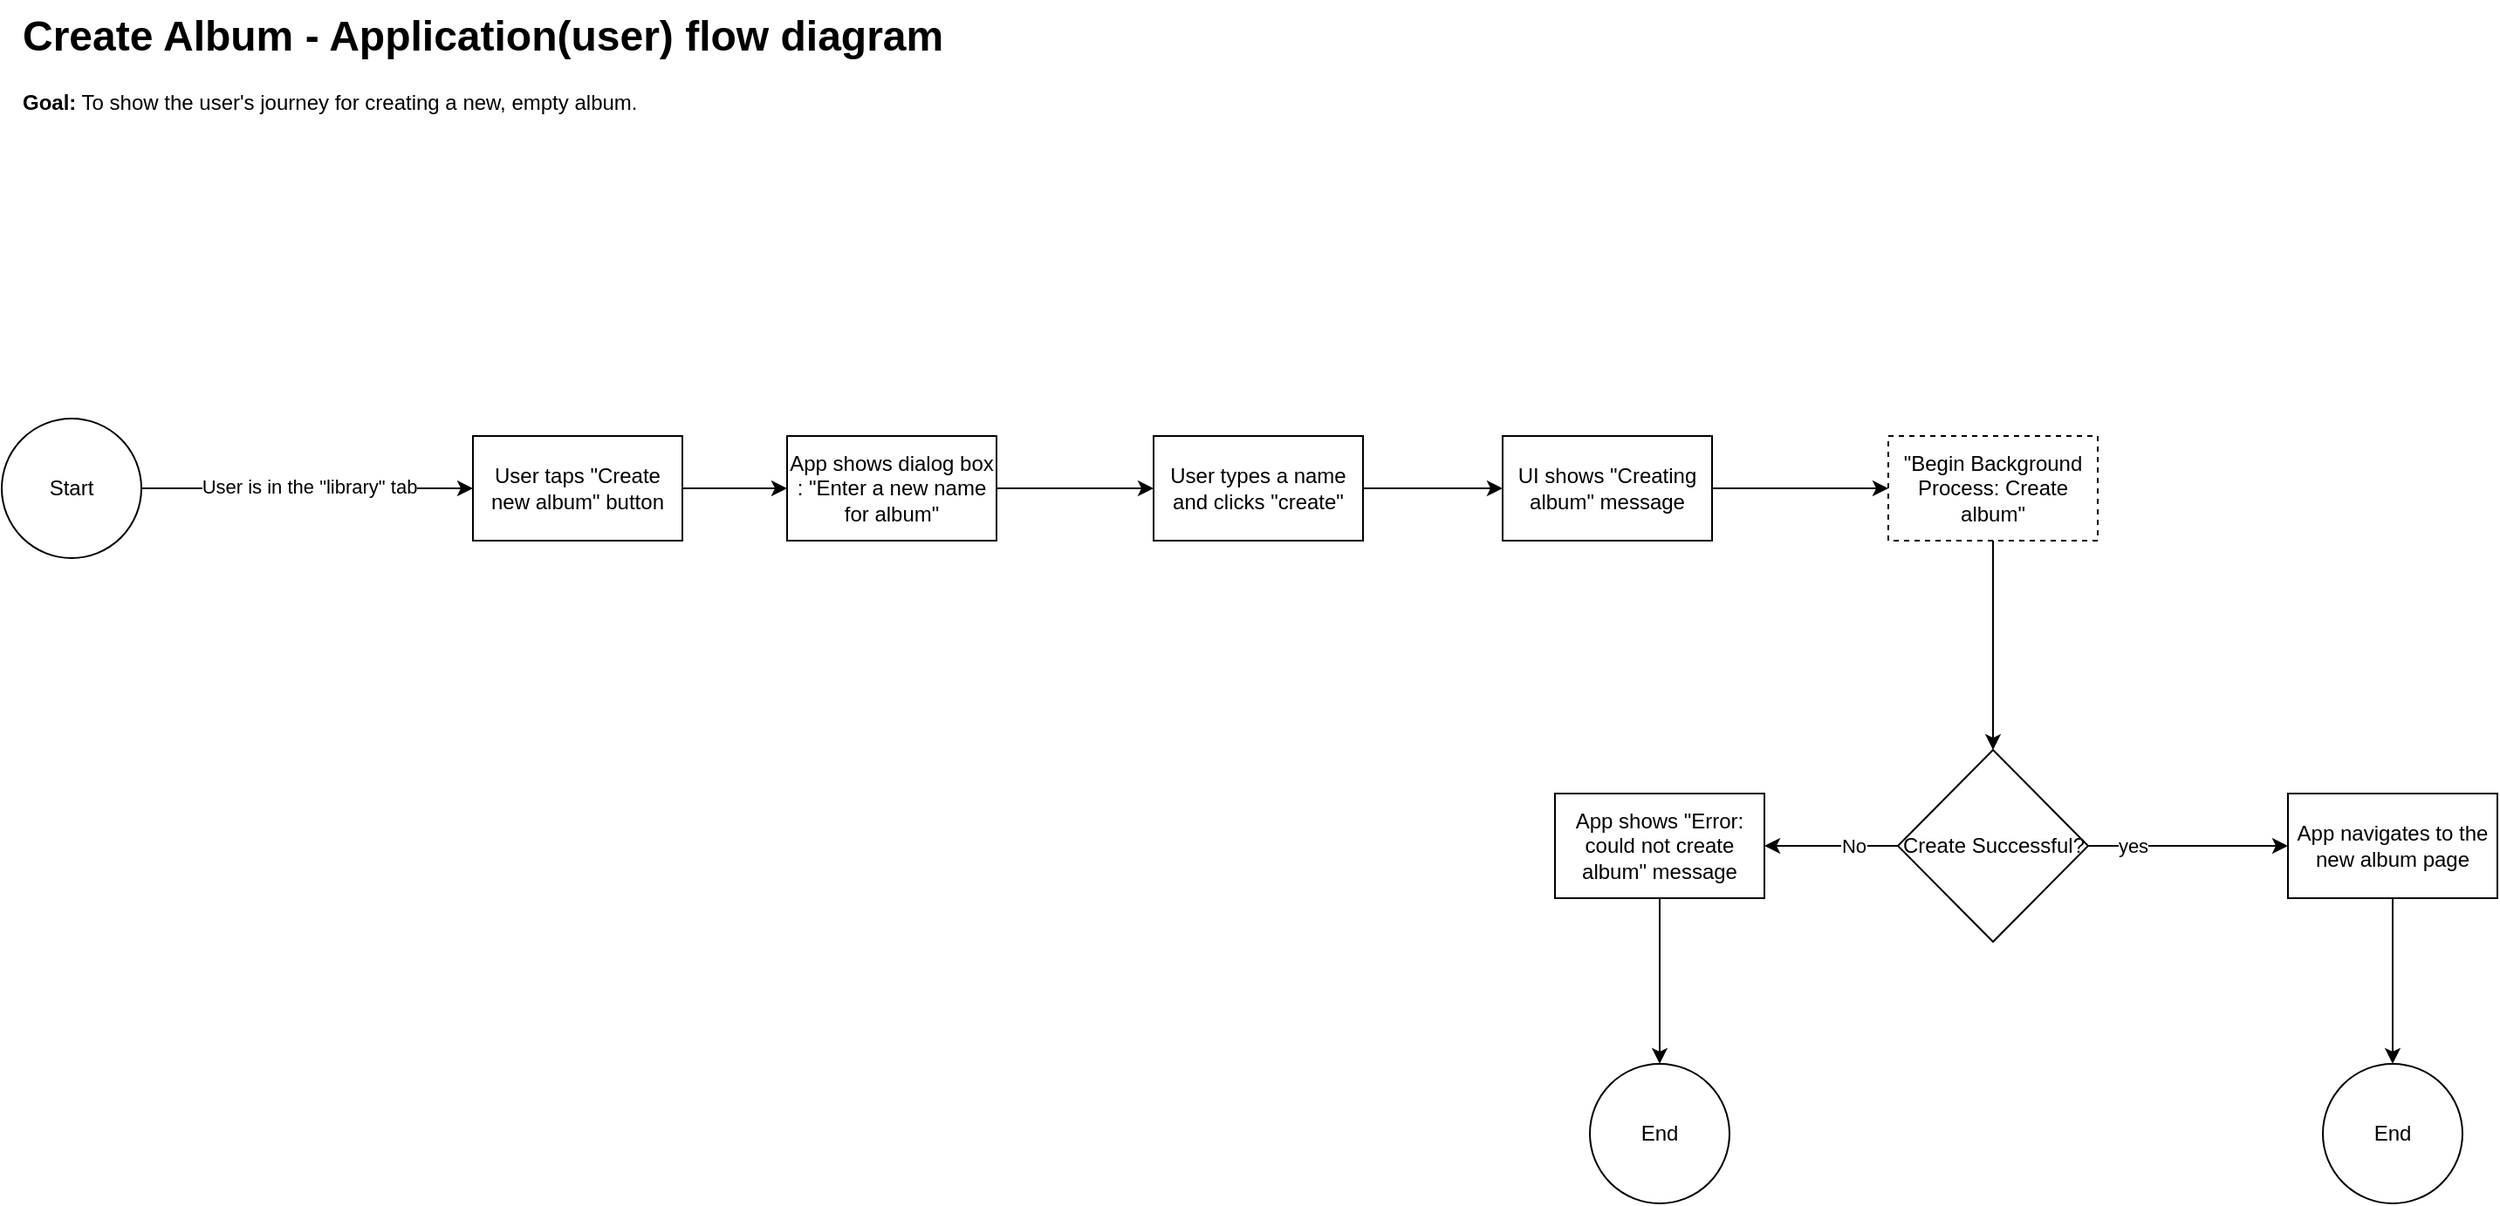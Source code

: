 <mxfile version="28.2.8" pages="3">
  <diagram name="Create Album-Application side architecture" id="60l9iZ-kUDvfuiVGKpOu">
    <mxGraphModel dx="2316" dy="1324" grid="1" gridSize="10" guides="1" tooltips="1" connect="1" arrows="1" fold="1" page="1" pageScale="1" pageWidth="827" pageHeight="1169" math="0" shadow="0">
      <root>
        <mxCell id="0" />
        <mxCell id="1" parent="0" />
        <mxCell id="LjWlef630WSnu6AdjYaG-1" value="&lt;h1 style=&quot;margin-top: 0px;&quot;&gt;Create Album - Application(user) flow diagram&lt;/h1&gt;&lt;p data-pm-slice=&quot;1 1 []&quot;&gt;&lt;strong&gt;Goal:&lt;/strong&gt; To show the user&#39;s journey for creating a new, empty album.&lt;/p&gt;" style="text;html=1;whiteSpace=wrap;overflow=hidden;rounded=0;" vertex="1" parent="1">
          <mxGeometry x="50" y="40" width="730" height="120" as="geometry" />
        </mxCell>
        <mxCell id="LjWlef630WSnu6AdjYaG-6" style="edgeStyle=orthogonalEdgeStyle;rounded=0;orthogonalLoop=1;jettySize=auto;html=1;" edge="1" parent="1" source="LjWlef630WSnu6AdjYaG-2" target="LjWlef630WSnu6AdjYaG-3">
          <mxGeometry relative="1" as="geometry" />
        </mxCell>
        <mxCell id="LjWlef630WSnu6AdjYaG-7" value="User is in the &quot;library&quot; tab" style="edgeLabel;html=1;align=center;verticalAlign=middle;resizable=0;points=[];" vertex="1" connectable="0" parent="LjWlef630WSnu6AdjYaG-6">
          <mxGeometry x="0.013" y="1" relative="1" as="geometry">
            <mxPoint as="offset" />
          </mxGeometry>
        </mxCell>
        <mxCell id="LjWlef630WSnu6AdjYaG-2" value="Start" style="ellipse;whiteSpace=wrap;html=1;aspect=fixed;" vertex="1" parent="1">
          <mxGeometry x="40" y="280" width="80" height="80" as="geometry" />
        </mxCell>
        <mxCell id="LjWlef630WSnu6AdjYaG-8" style="edgeStyle=orthogonalEdgeStyle;rounded=0;orthogonalLoop=1;jettySize=auto;html=1;entryX=0;entryY=0.5;entryDx=0;entryDy=0;" edge="1" parent="1" source="LjWlef630WSnu6AdjYaG-3" target="LjWlef630WSnu6AdjYaG-4">
          <mxGeometry relative="1" as="geometry" />
        </mxCell>
        <mxCell id="LjWlef630WSnu6AdjYaG-3" value="User taps &quot;Create new album&quot; button" style="rounded=0;whiteSpace=wrap;html=1;" vertex="1" parent="1">
          <mxGeometry x="310" y="290" width="120" height="60" as="geometry" />
        </mxCell>
        <mxCell id="LjWlef630WSnu6AdjYaG-9" style="edgeStyle=orthogonalEdgeStyle;rounded=0;orthogonalLoop=1;jettySize=auto;html=1;entryX=0;entryY=0.5;entryDx=0;entryDy=0;" edge="1" parent="1" source="LjWlef630WSnu6AdjYaG-4" target="LjWlef630WSnu6AdjYaG-5">
          <mxGeometry relative="1" as="geometry" />
        </mxCell>
        <mxCell id="LjWlef630WSnu6AdjYaG-4" value="App shows dialog box : &quot;Enter a new name for album&quot;" style="rounded=0;whiteSpace=wrap;html=1;" vertex="1" parent="1">
          <mxGeometry x="490" y="290" width="120" height="60" as="geometry" />
        </mxCell>
        <mxCell id="LjWlef630WSnu6AdjYaG-13" style="edgeStyle=orthogonalEdgeStyle;rounded=0;orthogonalLoop=1;jettySize=auto;html=1;entryX=0;entryY=0.5;entryDx=0;entryDy=0;" edge="1" parent="1" source="LjWlef630WSnu6AdjYaG-5" target="LjWlef630WSnu6AdjYaG-12">
          <mxGeometry relative="1" as="geometry" />
        </mxCell>
        <mxCell id="LjWlef630WSnu6AdjYaG-5" value="User types a name and clicks &quot;create&quot;" style="rounded=0;whiteSpace=wrap;html=1;" vertex="1" parent="1">
          <mxGeometry x="700" y="290" width="120" height="60" as="geometry" />
        </mxCell>
        <mxCell id="LjWlef630WSnu6AdjYaG-15" style="edgeStyle=orthogonalEdgeStyle;rounded=0;orthogonalLoop=1;jettySize=auto;html=1;" edge="1" parent="1" source="LjWlef630WSnu6AdjYaG-10">
          <mxGeometry relative="1" as="geometry">
            <mxPoint x="1181" y="470" as="targetPoint" />
          </mxGeometry>
        </mxCell>
        <mxCell id="LjWlef630WSnu6AdjYaG-10" value="&quot;Begin Background Process: Create album&quot;" style="rounded=0;whiteSpace=wrap;html=1;dashed=1;" vertex="1" parent="1">
          <mxGeometry x="1121" y="290" width="120" height="60" as="geometry" />
        </mxCell>
        <mxCell id="LjWlef630WSnu6AdjYaG-14" style="edgeStyle=orthogonalEdgeStyle;rounded=0;orthogonalLoop=1;jettySize=auto;html=1;entryX=0;entryY=0.5;entryDx=0;entryDy=0;" edge="1" parent="1" source="LjWlef630WSnu6AdjYaG-12" target="LjWlef630WSnu6AdjYaG-10">
          <mxGeometry relative="1" as="geometry" />
        </mxCell>
        <mxCell id="LjWlef630WSnu6AdjYaG-12" value="UI shows &quot;Creating album&quot; message" style="rounded=0;whiteSpace=wrap;html=1;" vertex="1" parent="1">
          <mxGeometry x="900" y="290" width="120" height="60" as="geometry" />
        </mxCell>
        <mxCell id="LjWlef630WSnu6AdjYaG-24" style="edgeStyle=orthogonalEdgeStyle;rounded=0;orthogonalLoop=1;jettySize=auto;html=1;entryX=0;entryY=0.5;entryDx=0;entryDy=0;" edge="1" parent="1" source="LjWlef630WSnu6AdjYaG-16" target="LjWlef630WSnu6AdjYaG-17">
          <mxGeometry relative="1" as="geometry" />
        </mxCell>
        <mxCell id="LjWlef630WSnu6AdjYaG-26" value="yes" style="edgeLabel;html=1;align=center;verticalAlign=middle;resizable=0;points=[];" vertex="1" connectable="0" parent="LjWlef630WSnu6AdjYaG-24">
          <mxGeometry x="-0.768" relative="1" as="geometry">
            <mxPoint x="12" as="offset" />
          </mxGeometry>
        </mxCell>
        <mxCell id="LjWlef630WSnu6AdjYaG-25" style="edgeStyle=orthogonalEdgeStyle;rounded=0;orthogonalLoop=1;jettySize=auto;html=1;" edge="1" parent="1" source="LjWlef630WSnu6AdjYaG-16" target="LjWlef630WSnu6AdjYaG-18">
          <mxGeometry relative="1" as="geometry" />
        </mxCell>
        <mxCell id="LjWlef630WSnu6AdjYaG-27" value="No" style="edgeLabel;html=1;align=center;verticalAlign=middle;resizable=0;points=[];" vertex="1" connectable="0" parent="LjWlef630WSnu6AdjYaG-25">
          <mxGeometry x="-0.668" y="-1" relative="1" as="geometry">
            <mxPoint x="-13" y="1" as="offset" />
          </mxGeometry>
        </mxCell>
        <mxCell id="LjWlef630WSnu6AdjYaG-16" value="Create Successful?" style="rhombus;whiteSpace=wrap;html=1;" vertex="1" parent="1">
          <mxGeometry x="1126.5" y="470" width="109" height="110" as="geometry" />
        </mxCell>
        <mxCell id="LjWlef630WSnu6AdjYaG-19" style="edgeStyle=orthogonalEdgeStyle;rounded=0;orthogonalLoop=1;jettySize=auto;html=1;" edge="1" parent="1" source="LjWlef630WSnu6AdjYaG-17">
          <mxGeometry relative="1" as="geometry">
            <mxPoint x="1410" y="650" as="targetPoint" />
          </mxGeometry>
        </mxCell>
        <mxCell id="LjWlef630WSnu6AdjYaG-17" value="App navigates to the new album page" style="rounded=0;whiteSpace=wrap;html=1;" vertex="1" parent="1">
          <mxGeometry x="1350" y="495" width="120" height="60" as="geometry" />
        </mxCell>
        <mxCell id="LjWlef630WSnu6AdjYaG-22" style="edgeStyle=orthogonalEdgeStyle;rounded=0;orthogonalLoop=1;jettySize=auto;html=1;entryX=0.5;entryY=0;entryDx=0;entryDy=0;" edge="1" parent="1" source="LjWlef630WSnu6AdjYaG-18" target="LjWlef630WSnu6AdjYaG-21">
          <mxGeometry relative="1" as="geometry" />
        </mxCell>
        <mxCell id="LjWlef630WSnu6AdjYaG-18" value="App shows &quot;Error: could not create album&quot; message" style="rounded=0;whiteSpace=wrap;html=1;" vertex="1" parent="1">
          <mxGeometry x="930" y="495" width="120" height="60" as="geometry" />
        </mxCell>
        <mxCell id="LjWlef630WSnu6AdjYaG-21" value="End" style="ellipse;whiteSpace=wrap;html=1;aspect=fixed;" vertex="1" parent="1">
          <mxGeometry x="950" y="650" width="80" height="80" as="geometry" />
        </mxCell>
        <mxCell id="LjWlef630WSnu6AdjYaG-23" value="End" style="ellipse;whiteSpace=wrap;html=1;aspect=fixed;" vertex="1" parent="1">
          <mxGeometry x="1370" y="650" width="80" height="80" as="geometry" />
        </mxCell>
      </root>
    </mxGraphModel>
  </diagram>
  <diagram id="UBKbtC8jd2tcSKOhnd_v" name="Create Album-Server side architecture">
    <mxGraphModel dx="2911" dy="1192" grid="1" gridSize="10" guides="1" tooltips="1" connect="1" arrows="1" fold="1" page="1" pageScale="1" pageWidth="827" pageHeight="1169" math="0" shadow="0">
      <root>
        <mxCell id="0" />
        <mxCell id="1" parent="0" />
        <mxCell id="_xOznQ4hUqmQFRbU0PXs-8" style="edgeStyle=orthogonalEdgeStyle;rounded=0;orthogonalLoop=1;jettySize=auto;html=1;" edge="1" parent="1" source="_xOznQ4hUqmQFRbU0PXs-1" target="_xOznQ4hUqmQFRbU0PXs-7">
          <mxGeometry relative="1" as="geometry" />
        </mxCell>
        <mxCell id="_xOznQ4hUqmQFRbU0PXs-13" value="&lt;p data-pm-slice=&quot;1 1 [&amp;quot;ordered_list&amp;quot;,{&amp;quot;order&amp;quot;:1},&amp;quot;list_item&amp;quot;,{},&amp;quot;bullet_list&amp;quot;,{},&amp;quot;list_item&amp;quot;,{}]&quot;&gt;&lt;code&gt;(1. POST /albums [JWT, { &quot;album_name&quot;: &quot;Vacation&quot; }])&lt;/code&gt;&lt;/p&gt;" style="edgeLabel;html=1;align=center;verticalAlign=middle;resizable=0;points=[];" vertex="1" connectable="0" parent="_xOznQ4hUqmQFRbU0PXs-8">
          <mxGeometry x="-0.214" y="1" relative="1" as="geometry">
            <mxPoint x="35" y="1" as="offset" />
          </mxGeometry>
        </mxCell>
        <mxCell id="_xOznQ4hUqmQFRbU0PXs-1" value="Mobile App(External Factor)" style="rounded=0;whiteSpace=wrap;html=1;" vertex="1" parent="1">
          <mxGeometry x="-110" y="370" width="120" height="60" as="geometry" />
        </mxCell>
        <mxCell id="_xOznQ4hUqmQFRbU0PXs-2" value="&lt;h1 style=&quot;margin-top: 0px;&quot;&gt;Create Album : Server side architecture&lt;/h1&gt;&lt;p data-pm-slice=&quot;1 1 []&quot;&gt;&lt;strong&gt;Goal:&lt;/strong&gt; To detail the server-only, bidirectional flow for securely creating a new, empty album.&lt;/p&gt;" style="text;html=1;whiteSpace=wrap;overflow=hidden;rounded=0;" vertex="1" parent="1">
          <mxGeometry x="40" y="40" width="740" height="90" as="geometry" />
        </mxCell>
        <mxCell id="_xOznQ4hUqmQFRbU0PXs-3" value="Server side architecture-Create album" style="swimlane;childLayout=stackLayout;resizeParent=1;resizeParentMax=0;startSize=20;html=1;" vertex="1" parent="1">
          <mxGeometry x="300.0" y="200" width="1210" height="470" as="geometry" />
        </mxCell>
        <mxCell id="_xOznQ4hUqmQFRbU0PXs-4" value="Amazon API gateway" style="swimlane;startSize=20;html=1;" vertex="1" parent="_xOznQ4hUqmQFRbU0PXs-3">
          <mxGeometry y="20" width="430" height="450" as="geometry" />
        </mxCell>
        <mxCell id="_xOznQ4hUqmQFRbU0PXs-11" style="edgeStyle=orthogonalEdgeStyle;rounded=0;orthogonalLoop=1;jettySize=auto;html=1;" edge="1" parent="_xOznQ4hUqmQFRbU0PXs-4" source="_xOznQ4hUqmQFRbU0PXs-7" target="_xOznQ4hUqmQFRbU0PXs-10">
          <mxGeometry relative="1" as="geometry" />
        </mxCell>
        <mxCell id="_xOznQ4hUqmQFRbU0PXs-7" value="Amazon API Gateway" style="sketch=0;outlineConnect=0;fontColor=#232F3E;gradientColor=none;strokeColor=#ffffff;fillColor=#232F3E;dashed=0;verticalLabelPosition=middle;verticalAlign=bottom;align=center;html=1;whiteSpace=wrap;fontSize=10;fontStyle=1;spacing=3;shape=mxgraph.aws4.productIcon;prIcon=mxgraph.aws4.api_gateway;" vertex="1" parent="_xOznQ4hUqmQFRbU0PXs-4">
          <mxGeometry x="80.0" y="125" width="80" height="110" as="geometry" />
        </mxCell>
        <mxCell id="_xOznQ4hUqmQFRbU0PXs-10" value="Is JWT valid?" style="rhombus;whiteSpace=wrap;html=1;" vertex="1" parent="_xOznQ4hUqmQFRbU0PXs-4">
          <mxGeometry x="260.0" y="140" width="80" height="80" as="geometry" />
        </mxCell>
        <mxCell id="_xOznQ4hUqmQFRbU0PXs-5" value="Lambda" style="swimlane;startSize=20;html=1;" vertex="1" parent="_xOznQ4hUqmQFRbU0PXs-3">
          <mxGeometry x="430" y="20" width="380" height="450" as="geometry" />
        </mxCell>
        <mxCell id="_xOznQ4hUqmQFRbU0PXs-17" value="" style="outlineConnect=0;dashed=0;verticalLabelPosition=bottom;verticalAlign=top;align=center;html=1;shape=mxgraph.aws3.lambda_function;fillColor=#F58534;gradientColor=none;" vertex="1" parent="_xOznQ4hUqmQFRbU0PXs-5">
          <mxGeometry x="170.0" y="140" width="69" height="72" as="geometry" />
        </mxCell>
        <mxCell id="_xOznQ4hUqmQFRbU0PXs-18" value="createAlbumLambda" style="text;html=1;whiteSpace=wrap;strokeColor=none;fillColor=none;align=center;verticalAlign=middle;rounded=0;" vertex="1" parent="_xOznQ4hUqmQFRbU0PXs-5">
          <mxGeometry x="110" y="260" width="133" height="30" as="geometry" />
        </mxCell>
        <mxCell id="_xOznQ4hUqmQFRbU0PXs-6" value="Amazon RDS postgreSQL" style="swimlane;startSize=20;html=1;" vertex="1" parent="_xOznQ4hUqmQFRbU0PXs-3">
          <mxGeometry x="810" y="20" width="400" height="450" as="geometry" />
        </mxCell>
        <mxCell id="_xOznQ4hUqmQFRbU0PXs-21" value="Amazon RDS" style="sketch=0;outlineConnect=0;fontColor=#232F3E;gradientColor=none;strokeColor=#ffffff;fillColor=#232F3E;dashed=0;verticalLabelPosition=middle;verticalAlign=bottom;align=center;html=1;whiteSpace=wrap;fontSize=10;fontStyle=1;spacing=3;shape=mxgraph.aws4.productIcon;prIcon=mxgraph.aws4.rds;" vertex="1" parent="_xOznQ4hUqmQFRbU0PXs-6">
          <mxGeometry x="240.0" y="126" width="80" height="100" as="geometry" />
        </mxCell>
        <mxCell id="_xOznQ4hUqmQFRbU0PXs-19" style="edgeStyle=orthogonalEdgeStyle;rounded=0;orthogonalLoop=1;jettySize=auto;html=1;" edge="1" parent="_xOznQ4hUqmQFRbU0PXs-3" source="_xOznQ4hUqmQFRbU0PXs-10" target="_xOznQ4hUqmQFRbU0PXs-17">
          <mxGeometry relative="1" as="geometry" />
        </mxCell>
        <mxCell id="_xOznQ4hUqmQFRbU0PXs-20" value="&lt;p data-pm-slice=&quot;1 1 [&amp;quot;ordered_list&amp;quot;,{&amp;quot;order&amp;quot;:1},&amp;quot;list_item&amp;quot;,{},&amp;quot;bullet_list&amp;quot;,{},&amp;quot;list_item&amp;quot;,{}]&quot;&gt;&lt;code&gt;(2. Validates JWT, triggers Lambda)&lt;/code&gt;&lt;/p&gt;" style="edgeLabel;html=1;align=center;verticalAlign=middle;resizable=0;points=[];" vertex="1" connectable="0" parent="_xOznQ4hUqmQFRbU0PXs-19">
          <mxGeometry x="-0.324" y="1" relative="1" as="geometry">
            <mxPoint x="40" y="1" as="offset" />
          </mxGeometry>
        </mxCell>
        <mxCell id="_xOznQ4hUqmQFRbU0PXs-39" value="Yes" style="edgeLabel;html=1;align=center;verticalAlign=middle;resizable=0;points=[];" vertex="1" connectable="0" parent="_xOznQ4hUqmQFRbU0PXs-19">
          <mxGeometry x="0.839" y="-1" relative="1" as="geometry">
            <mxPoint x="-229" y="3" as="offset" />
          </mxGeometry>
        </mxCell>
        <mxCell id="_xOznQ4hUqmQFRbU0PXs-25" style="edgeStyle=orthogonalEdgeStyle;rounded=0;orthogonalLoop=1;jettySize=auto;html=1;" edge="1" parent="_xOznQ4hUqmQFRbU0PXs-3" source="_xOznQ4hUqmQFRbU0PXs-17" target="_xOznQ4hUqmQFRbU0PXs-21">
          <mxGeometry relative="1" as="geometry" />
        </mxCell>
        <mxCell id="_xOznQ4hUqmQFRbU0PXs-26" value="&lt;p data-pm-slice=&quot;1 1 [&amp;quot;ordered_list&amp;quot;,{&amp;quot;order&amp;quot;:1},&amp;quot;list_item&amp;quot;,{},&amp;quot;bullet_list&amp;quot;,{},&amp;quot;list_item&amp;quot;,{}]&quot;&gt;&lt;code&gt;(3. INSERT INTO albums (owner_id, album_name)&amp;nbsp;&lt;/code&gt;&lt;/p&gt;&lt;p data-pm-slice=&quot;1 1 [&amp;quot;ordered_list&amp;quot;,{&amp;quot;order&amp;quot;:1},&amp;quot;list_item&amp;quot;,{},&amp;quot;bullet_list&amp;quot;,{},&amp;quot;list_item&amp;quot;,{}]&quot;&gt;&lt;code&gt;VALUES ($1, $2) RETURNING album_id)&lt;/code&gt;&lt;/p&gt;" style="edgeLabel;html=1;align=center;verticalAlign=middle;resizable=0;points=[];" vertex="1" connectable="0" parent="_xOznQ4hUqmQFRbU0PXs-25">
          <mxGeometry x="-0.137" y="1" relative="1" as="geometry">
            <mxPoint as="offset" />
          </mxGeometry>
        </mxCell>
        <mxCell id="_xOznQ4hUqmQFRbU0PXs-27" style="edgeStyle=orthogonalEdgeStyle;rounded=0;orthogonalLoop=1;jettySize=auto;html=1;" edge="1" parent="_xOznQ4hUqmQFRbU0PXs-3" source="_xOznQ4hUqmQFRbU0PXs-21" target="_xOznQ4hUqmQFRbU0PXs-17">
          <mxGeometry relative="1" as="geometry">
            <Array as="points">
              <mxPoint x="1090" y="260" />
              <mxPoint x="635" y="260" />
            </Array>
          </mxGeometry>
        </mxCell>
        <mxCell id="_xOznQ4hUqmQFRbU0PXs-28" value="&lt;p data-pm-slice=&quot;1 1 [&amp;quot;ordered_list&amp;quot;,{&amp;quot;order&amp;quot;:1},&amp;quot;list_item&amp;quot;,{},&amp;quot;bullet_list&amp;quot;,{},&amp;quot;list_item&amp;quot;,{}]&quot;&gt;&lt;code&gt;(4. New Album Record [album_id])&lt;/code&gt;&lt;/p&gt;" style="edgeLabel;html=1;align=center;verticalAlign=middle;resizable=0;points=[];" vertex="1" connectable="0" parent="_xOznQ4hUqmQFRbU0PXs-27">
          <mxGeometry x="0.092" y="-1" relative="1" as="geometry">
            <mxPoint as="offset" />
          </mxGeometry>
        </mxCell>
        <mxCell id="_xOznQ4hUqmQFRbU0PXs-29" style="edgeStyle=orthogonalEdgeStyle;rounded=0;orthogonalLoop=1;jettySize=auto;html=1;" edge="1" parent="_xOznQ4hUqmQFRbU0PXs-3" source="_xOznQ4hUqmQFRbU0PXs-17" target="_xOznQ4hUqmQFRbU0PXs-7">
          <mxGeometry relative="1" as="geometry">
            <Array as="points">
              <mxPoint x="634" y="130" />
              <mxPoint x="140" y="130" />
            </Array>
          </mxGeometry>
        </mxCell>
        <mxCell id="_xOznQ4hUqmQFRbU0PXs-30" value="&lt;p data-pm-slice=&quot;1 1 [&amp;quot;ordered_list&amp;quot;,{&amp;quot;order&amp;quot;:1},&amp;quot;list_item&amp;quot;,{},&amp;quot;bullet_list&amp;quot;,{},&amp;quot;list_item&amp;quot;,{}]&quot;&gt;&lt;code&gt;(5. 201 Created Response [{ &quot;album_id&quot;: ... }])&lt;/code&gt;&lt;/p&gt;" style="edgeLabel;html=1;align=center;verticalAlign=middle;resizable=0;points=[];" vertex="1" connectable="0" parent="_xOznQ4hUqmQFRbU0PXs-29">
          <mxGeometry x="-0.081" relative="1" as="geometry">
            <mxPoint as="offset" />
          </mxGeometry>
        </mxCell>
        <mxCell id="_xOznQ4hUqmQFRbU0PXs-35" style="edgeStyle=orthogonalEdgeStyle;rounded=0;orthogonalLoop=1;jettySize=auto;html=1;" edge="1" parent="_xOznQ4hUqmQFRbU0PXs-3" source="_xOznQ4hUqmQFRbU0PXs-17" target="_xOznQ4hUqmQFRbU0PXs-7">
          <mxGeometry relative="1" as="geometry">
            <Array as="points">
              <mxPoint x="650" y="90" />
              <mxPoint x="130" y="90" />
            </Array>
          </mxGeometry>
        </mxCell>
        <mxCell id="_xOznQ4hUqmQFRbU0PXs-36" value="&lt;p data-pm-slice=&quot;1 1 [&amp;quot;ordered_list&amp;quot;,{&amp;quot;order&amp;quot;:1},&amp;quot;list_item&amp;quot;,{},&amp;quot;bullet_list&amp;quot;,{},&amp;quot;list_item&amp;quot;,{}]&quot;&gt;&lt;code&gt;(5b. 500 Internal Server Error)&lt;/code&gt;&lt;/p&gt;" style="edgeLabel;html=1;align=center;verticalAlign=middle;resizable=0;points=[];" vertex="1" connectable="0" parent="_xOznQ4hUqmQFRbU0PXs-35">
          <mxGeometry x="0.072" relative="1" as="geometry">
            <mxPoint as="offset" />
          </mxGeometry>
        </mxCell>
        <mxCell id="_xOznQ4hUqmQFRbU0PXs-14" style="edgeStyle=orthogonalEdgeStyle;rounded=0;orthogonalLoop=1;jettySize=auto;html=1;entryX=0.939;entryY=1.029;entryDx=0;entryDy=0;entryPerimeter=0;" edge="1" parent="1" source="_xOznQ4hUqmQFRbU0PXs-10" target="_xOznQ4hUqmQFRbU0PXs-1">
          <mxGeometry relative="1" as="geometry">
            <Array as="points">
              <mxPoint x="600" y="470" />
              <mxPoint x="3" y="470" />
            </Array>
          </mxGeometry>
        </mxCell>
        <mxCell id="_xOznQ4hUqmQFRbU0PXs-15" value="No" style="edgeLabel;html=1;align=center;verticalAlign=middle;resizable=0;points=[];" vertex="1" connectable="0" parent="_xOznQ4hUqmQFRbU0PXs-14">
          <mxGeometry x="-0.966" relative="1" as="geometry">
            <mxPoint as="offset" />
          </mxGeometry>
        </mxCell>
        <mxCell id="_xOznQ4hUqmQFRbU0PXs-16" value="&lt;p data-pm-slice=&quot;1 1 [&amp;quot;ordered_list&amp;quot;,{&amp;quot;order&amp;quot;:1},&amp;quot;list_item&amp;quot;,{},&amp;quot;bullet_list&amp;quot;,{},&amp;quot;list_item&amp;quot;,{}]&quot;&gt;&lt;code&gt;(2b. 401 Unauthorized Error)&lt;/code&gt;&lt;/p&gt;" style="edgeLabel;html=1;align=center;verticalAlign=middle;resizable=0;points=[];" vertex="1" connectable="0" parent="_xOznQ4hUqmQFRbU0PXs-14">
          <mxGeometry x="-0.14" y="1" relative="1" as="geometry">
            <mxPoint x="96" as="offset" />
          </mxGeometry>
        </mxCell>
        <mxCell id="_xOznQ4hUqmQFRbU0PXs-31" style="edgeStyle=orthogonalEdgeStyle;rounded=0;orthogonalLoop=1;jettySize=auto;html=1;" edge="1" parent="1" source="_xOznQ4hUqmQFRbU0PXs-7" target="_xOznQ4hUqmQFRbU0PXs-1">
          <mxGeometry relative="1" as="geometry">
            <Array as="points">
              <mxPoint x="410" y="330" />
              <mxPoint x="-50" y="330" />
            </Array>
          </mxGeometry>
        </mxCell>
        <mxCell id="_xOznQ4hUqmQFRbU0PXs-32" value="&lt;p data-pm-slice=&quot;1 1 [&amp;quot;ordered_list&amp;quot;,{&amp;quot;order&amp;quot;:1},&amp;quot;list_item&amp;quot;,{},&amp;quot;bullet_list&amp;quot;,{},&amp;quot;list_item&amp;quot;,{}]&quot;&gt;&lt;code&gt;(6. 201 Created Response [{ &quot;album_id&quot;: ... }])&lt;/code&gt;&lt;/p&gt;" style="edgeLabel;html=1;align=center;verticalAlign=middle;resizable=0;points=[];" vertex="1" connectable="0" parent="_xOznQ4hUqmQFRbU0PXs-31">
          <mxGeometry x="-0.087" relative="1" as="geometry">
            <mxPoint as="offset" />
          </mxGeometry>
        </mxCell>
        <mxCell id="_xOznQ4hUqmQFRbU0PXs-37" style="edgeStyle=orthogonalEdgeStyle;rounded=0;orthogonalLoop=1;jettySize=auto;html=1;entryX=0.25;entryY=0;entryDx=0;entryDy=0;" edge="1" parent="1" source="_xOznQ4hUqmQFRbU0PXs-7" target="_xOznQ4hUqmQFRbU0PXs-1">
          <mxGeometry relative="1" as="geometry">
            <Array as="points">
              <mxPoint x="420" y="280" />
              <mxPoint x="-80" y="280" />
            </Array>
          </mxGeometry>
        </mxCell>
        <mxCell id="_xOznQ4hUqmQFRbU0PXs-38" value="&lt;p data-pm-slice=&quot;1 1 [&amp;quot;ordered_list&amp;quot;,{&amp;quot;order&amp;quot;:1},&amp;quot;list_item&amp;quot;,{},&amp;quot;bullet_list&amp;quot;,{},&amp;quot;list_item&amp;quot;,{}]&quot;&gt;&lt;code&gt;(6b. 500 Internal Server Error)&lt;/code&gt;&lt;/p&gt;" style="edgeLabel;html=1;align=center;verticalAlign=middle;resizable=0;points=[];" vertex="1" connectable="0" parent="_xOznQ4hUqmQFRbU0PXs-37">
          <mxGeometry x="-0.008" relative="1" as="geometry">
            <mxPoint as="offset" />
          </mxGeometry>
        </mxCell>
      </root>
    </mxGraphModel>
  </diagram>
  <diagram id="nBe5ca8JzIsNlcpbKvEj" name="Create Album-Block Diagram">
    <mxGraphModel dx="2084" dy="1192" grid="1" gridSize="10" guides="1" tooltips="1" connect="1" arrows="1" fold="1" page="1" pageScale="1" pageWidth="827" pageHeight="1169" math="0" shadow="0">
      <root>
        <mxCell id="0" />
        <mxCell id="1" parent="0" />
        <mxCell id="mAA28xBsd30ytNOxhOF6-1" value="&lt;h1 data-pm-slice=&quot;1 1 []&quot;&gt;Diagram 3: Component Block Diagrams&lt;/h1&gt;&lt;h1 style=&quot;margin-top: 0px;&quot;&gt;&lt;p&gt;&lt;strong&gt;Goal:&lt;/strong&gt; To show the internal structure of our storage services (S3 and RDS) as requested.&lt;/p&gt;&lt;/h1&gt;" style="text;html=1;whiteSpace=wrap;overflow=hidden;rounded=0;" vertex="1" parent="1">
          <mxGeometry x="250" y="260" width="1940" height="130" as="geometry" />
        </mxCell>
        <mxCell id="mAA28xBsd30ytNOxhOF6-2" value="&lt;h3 data-pm-slice=&quot;1 1 []&quot;&gt;&lt;strong&gt;1. Amazon S3: Storage Bucket Structure&lt;/strong&gt;&lt;/h3&gt;&lt;p&gt;This diagram shows how we will organize files within our S3 bucket. We will use a folder-per-user model to keep data isolated and secure.&lt;/p&gt;" style="text;html=1;whiteSpace=wrap;strokeColor=none;fillColor=none;align=center;verticalAlign=middle;rounded=0;" vertex="1" parent="1">
          <mxGeometry x="280" y="480" width="766" height="70" as="geometry" />
        </mxCell>
        <mxCell id="mAA28xBsd30ytNOxhOF6-3" value="" style="whiteSpace=wrap;html=1;aspect=fixed;" vertex="1" parent="1">
          <mxGeometry x="454" y="600" width="340" height="340" as="geometry" />
        </mxCell>
        <mxCell id="mAA28xBsd30ytNOxhOF6-4" value="&lt;pre data-pm-slice=&quot;1 1 []&quot;&gt;&lt;code&gt;[Amazon S3 Bucket: &quot;photosync-main-bucket&quot;]&lt;/code&gt;&lt;/pre&gt;" style="text;html=1;whiteSpace=wrap;strokeColor=none;fillColor=none;align=center;verticalAlign=middle;rounded=0;" vertex="1" parent="1">
          <mxGeometry x="474" y="620" width="300" height="40" as="geometry" />
        </mxCell>
        <mxCell id="mAA28xBsd30ytNOxhOF6-5" value="" style="rounded=0;whiteSpace=wrap;html=1;" vertex="1" parent="1">
          <mxGeometry x="480" y="690" width="220" height="140" as="geometry" />
        </mxCell>
        <mxCell id="mAA28xBsd30ytNOxhOF6-6" value="Folder: &quot;user_id_123&quot;" style="text;html=1;whiteSpace=wrap;strokeColor=none;fillColor=none;align=center;verticalAlign=middle;rounded=0;" vertex="1" parent="1">
          <mxGeometry x="490" y="710" width="120" height="30" as="geometry" />
        </mxCell>
        <mxCell id="mAA28xBsd30ytNOxhOF6-7" value="- photo_abc.jpg&lt;br/&gt;- photo_xyz.png&lt;br/&gt;- video_001.mp4" style="text;html=1;whiteSpace=wrap;strokeColor=none;fillColor=none;align=center;verticalAlign=middle;rounded=0;" vertex="1" parent="1">
          <mxGeometry x="490" y="742.5" width="140" height="55" as="geometry" />
        </mxCell>
        <mxCell id="mAA28xBsd30ytNOxhOF6-8" value="Other folders...." style="text;html=1;whiteSpace=wrap;strokeColor=none;fillColor=none;align=center;verticalAlign=middle;rounded=0;" vertex="1" parent="1">
          <mxGeometry x="454" y="860" width="140" height="30" as="geometry" />
        </mxCell>
        <mxCell id="mAA28xBsd30ytNOxhOF6-9" value="&lt;h3 data-pm-slice=&quot;1 1 []&quot;&gt;&lt;strong&gt;2. Amazon RDS (PostgreSQL): Database Schema&lt;/strong&gt;&lt;/h3&gt;&lt;p&gt;This diagram shows the database tables we will create inside our PostgreSQL instance. These tables will hold all the metadata for our application.&lt;/p&gt;" style="text;html=1;whiteSpace=wrap;strokeColor=none;fillColor=none;align=center;verticalAlign=middle;rounded=0;" vertex="1" parent="1">
          <mxGeometry x="320" y="1030" width="790" height="30" as="geometry" />
        </mxCell>
        <mxCell id="mAA28xBsd30ytNOxhOF6-10" value="" style="rounded=0;whiteSpace=wrap;html=1;" vertex="1" parent="1">
          <mxGeometry x="454" y="1153" width="316" height="1467" as="geometry" />
        </mxCell>
        <mxCell id="mAA28xBsd30ytNOxhOF6-11" value="Amazon RDS Instance: &quot;photosync-db&quot;" style="text;html=1;whiteSpace=wrap;strokeColor=none;fillColor=none;align=center;verticalAlign=middle;rounded=0;" vertex="1" parent="1">
          <mxGeometry x="494" y="1180" width="246" height="30" as="geometry" />
        </mxCell>
        <mxCell id="mAA28xBsd30ytNOxhOF6-12" value="" style="rounded=0;whiteSpace=wrap;html=1;" vertex="1" parent="1">
          <mxGeometry x="500" y="1250" width="230" height="160" as="geometry" />
        </mxCell>
        <mxCell id="mAA28xBsd30ytNOxhOF6-13" value="Table: &quot;users&quot;" style="text;html=1;whiteSpace=wrap;strokeColor=none;fillColor=none;align=center;verticalAlign=middle;rounded=0;" vertex="1" parent="1">
          <mxGeometry x="500" y="1260" width="140" height="30" as="geometry" />
        </mxCell>
        <mxCell id="mAA28xBsd30ytNOxhOF6-14" value="- user_id (Primary Key)&lt;div&gt;- email&lt;br&gt;- storage_used (e.g., 2.5GB)&lt;br&gt;- storage_quota (e.g., 5GB)&lt;/div&gt;" style="text;html=1;whiteSpace=wrap;strokeColor=none;fillColor=none;align=center;verticalAlign=middle;rounded=0;" vertex="1" parent="1">
          <mxGeometry x="530" y="1310" width="163" height="70" as="geometry" />
        </mxCell>
        <mxCell id="mAA28xBsd30ytNOxhOF6-15" value="" style="rounded=0;whiteSpace=wrap;html=1;" vertex="1" parent="1">
          <mxGeometry x="500" y="1490" width="230" height="180" as="geometry" />
        </mxCell>
        <mxCell id="mAA28xBsd30ytNOxhOF6-16" value="Table: &quot;photos&quot;" style="text;html=1;whiteSpace=wrap;strokeColor=none;fillColor=none;align=center;verticalAlign=middle;rounded=0;" vertex="1" parent="1">
          <mxGeometry x="520" y="1510" width="140" height="30" as="geometry" />
        </mxCell>
        <mxCell id="mAA28xBsd30ytNOxhOF6-17" value="- photo_id (Primary Key)&lt;br/&gt;- owner_id (Foreign Key to users)&lt;br/&gt;- object_key (e.g., &quot;user_id_123/...&quot;)&lt;br/&gt;- file_size&lt;br/&gt;- created_at (timestamp)" style="text;html=1;whiteSpace=wrap;strokeColor=none;fillColor=none;align=center;verticalAlign=middle;rounded=0;" vertex="1" parent="1">
          <mxGeometry x="500" y="1560" width="250" height="70" as="geometry" />
        </mxCell>
        <mxCell id="mAA28xBsd30ytNOxhOF6-18" value="" style="rounded=0;whiteSpace=wrap;html=1;" vertex="1" parent="1">
          <mxGeometry x="500" y="1750" width="230" height="150" as="geometry" />
        </mxCell>
        <mxCell id="mAA28xBsd30ytNOxhOF6-19" value="Table: &quot;pending_uploads&quot;" style="text;html=1;whiteSpace=wrap;strokeColor=none;fillColor=none;align=center;verticalAlign=middle;rounded=0;" vertex="1" parent="1">
          <mxGeometry x="520" y="1770" width="160" height="30" as="geometry" />
        </mxCell>
        <mxCell id="mAA28xBsd30ytNOxhOF6-20" value="- pending_id (Primary Key)&lt;br/&gt;- owner_id (Foreign Key to users)&lt;br/&gt;- file_size&lt;br/&gt;- created_at (timestamp)" style="text;html=1;whiteSpace=wrap;strokeColor=none;fillColor=none;align=center;verticalAlign=middle;rounded=0;" vertex="1" parent="1">
          <mxGeometry x="516.5" y="1820" width="190" height="60" as="geometry" />
        </mxCell>
        <mxCell id="mAA28xBsd30ytNOxhOF6-21" value="" style="rounded=0;whiteSpace=wrap;html=1;" vertex="1" parent="1">
          <mxGeometry x="510" y="1990" width="220" height="170" as="geometry" />
        </mxCell>
        <mxCell id="mAA28xBsd30ytNOxhOF6-22" value="&lt;li&gt;&lt;p&gt;&lt;code&gt;Table: &quot;albums&quot;&lt;/code&gt;&lt;/p&gt;&lt;/li&gt;" style="text;html=1;whiteSpace=wrap;strokeColor=none;fillColor=none;align=center;verticalAlign=middle;rounded=0;" vertex="1" parent="1">
          <mxGeometry x="534" y="2000" width="146" height="40" as="geometry" />
        </mxCell>
        <mxCell id="mAA28xBsd30ytNOxhOF6-23" value="- album_id (Primary Key)&lt;br/&gt;- owner_id (Foreign Key to users)&lt;br/&gt;- album_name&lt;br/&gt;- created_at" style="text;html=1;whiteSpace=wrap;strokeColor=none;fillColor=none;align=center;verticalAlign=middle;rounded=0;" vertex="1" parent="1">
          <mxGeometry x="515" y="2040" width="210" height="100" as="geometry" />
        </mxCell>
        <mxCell id="mAA28xBsd30ytNOxhOF6-24" value="" style="rounded=0;whiteSpace=wrap;html=1;" vertex="1" parent="1">
          <mxGeometry x="502" y="2240" width="230" height="160" as="geometry" />
        </mxCell>
        <mxCell id="mAA28xBsd30ytNOxhOF6-25" value="&lt;li&gt;&lt;p&gt;&lt;code&gt;Table: &quot;album_photos&quot;&lt;/code&gt;&lt;/p&gt;&lt;/li&gt;" style="text;html=1;whiteSpace=wrap;strokeColor=none;fillColor=none;align=center;verticalAlign=middle;rounded=0;" vertex="1" parent="1">
          <mxGeometry x="526.5" y="2250" width="180" height="50" as="geometry" />
        </mxCell>
        <mxCell id="mAA28xBsd30ytNOxhOF6-26" value="- (Join Table)&lt;br/&gt;- album_id (Foreign Key to albums)&lt;br/&gt;- photo_id (Foreign Key to photos)" style="text;html=1;whiteSpace=wrap;strokeColor=none;fillColor=none;align=center;verticalAlign=middle;rounded=0;" vertex="1" parent="1">
          <mxGeometry x="516.5" y="2300" width="203" height="90" as="geometry" />
        </mxCell>
      </root>
    </mxGraphModel>
  </diagram>
</mxfile>
